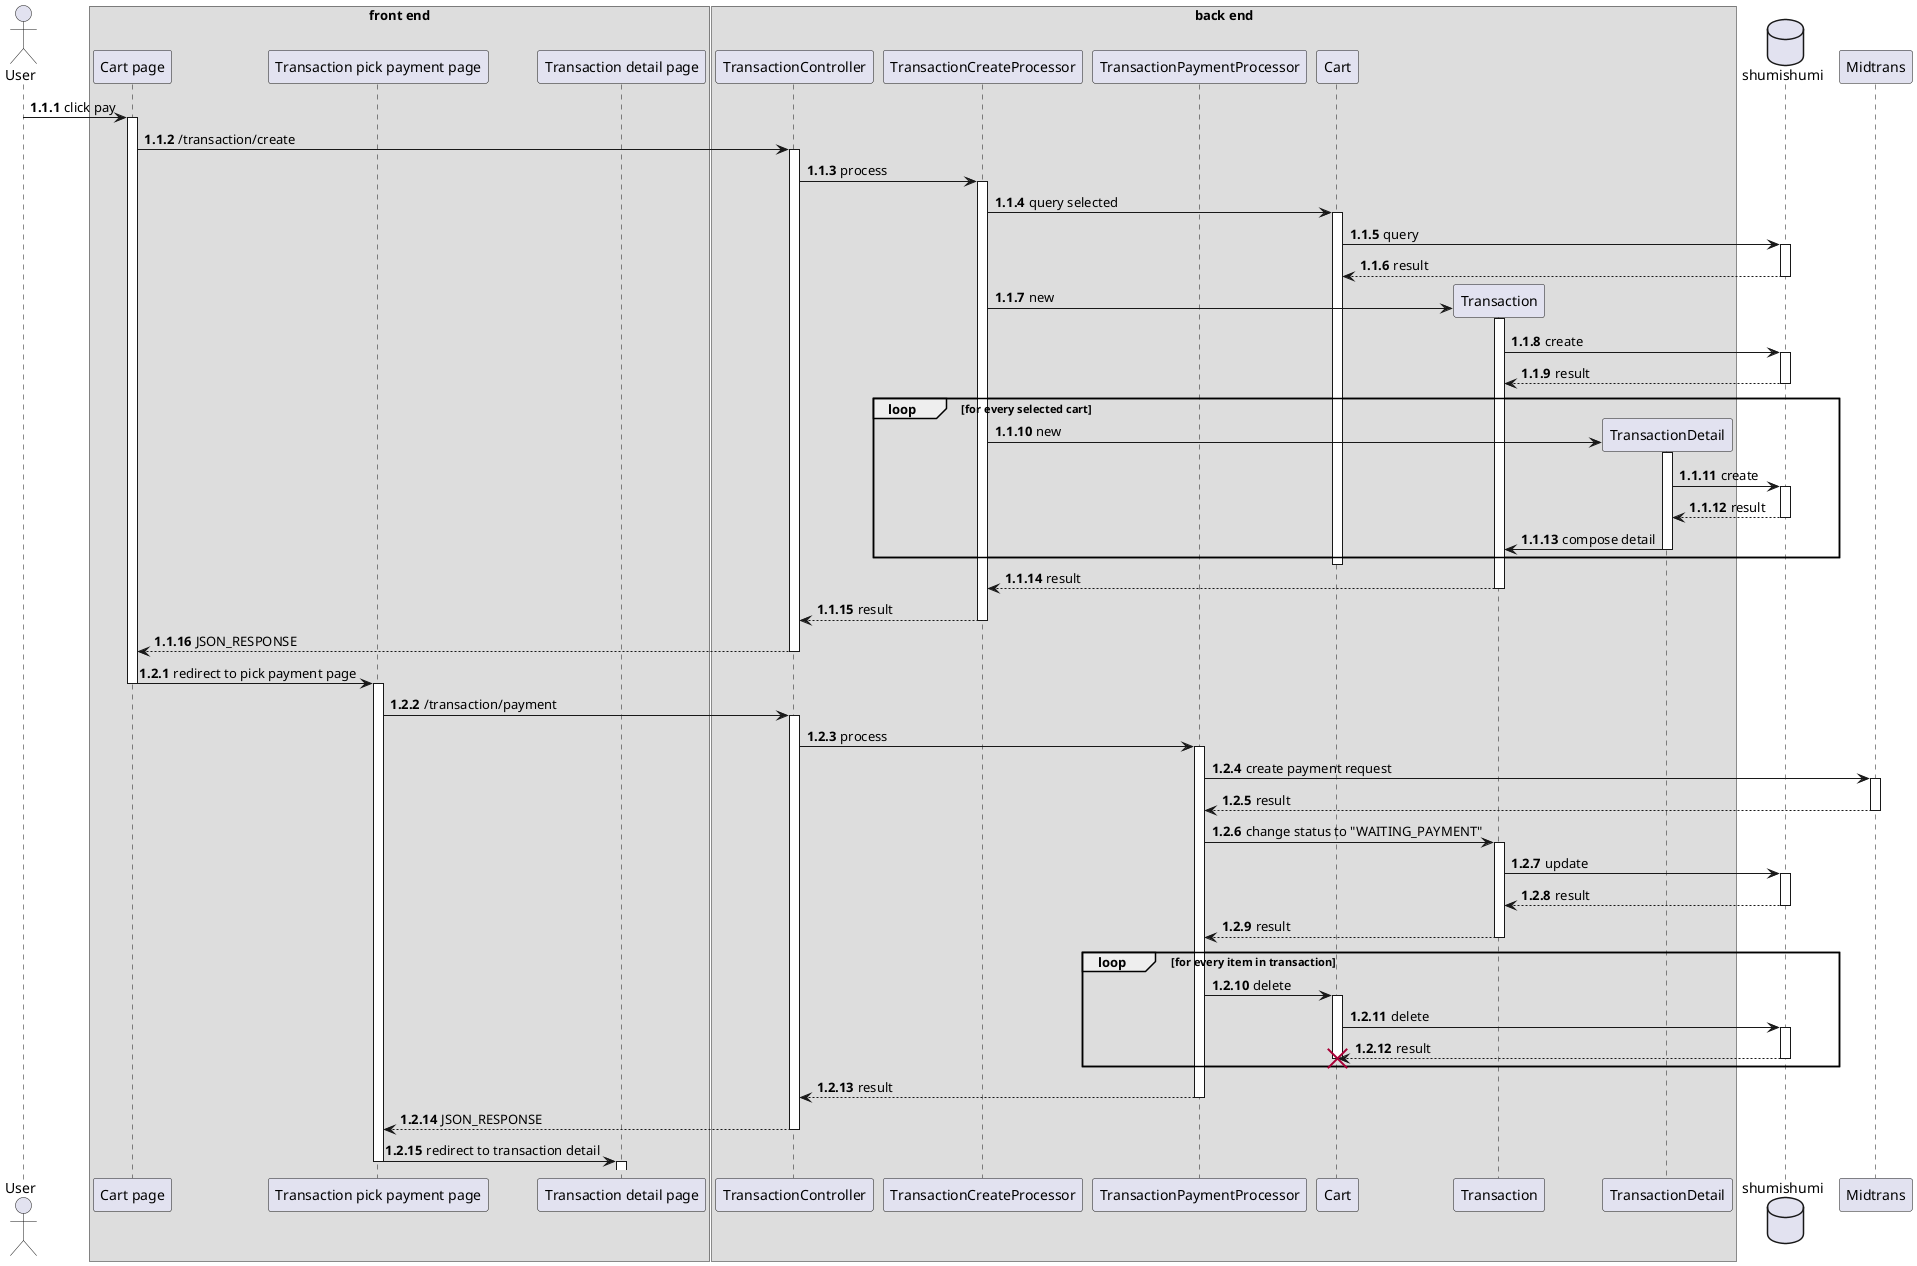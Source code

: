 @startuml create transaction
autonumber 1.1.1

actor User as u

box "front end"
participant "Cart page" as cart
participant "Transaction pick payment page" as trxpay
participant "Transaction detail page" as trxdetail
end box

box "back end"
participant "TransactionController" as trxc

participant "TransactionCreateProcessor" as trxcreate
participant "TransactionPaymentProcessor" as payproc

participant "Cart" as cm
participant "Transaction" as trxm
participant "TransactionDetail" as trxdm
end box

database shumishumi as db

participant Midtrans as mt

u -> cart++ : click pay
cart -> trxc++ : /transaction/create
trxc -> trxcreate++ : process

trxcreate -> cm++ : query selected
cm -> db++ : query
return result

create trxm
trxcreate -> trxm++ : new
trxm -> db++ : create
return result

loop for every selected cart
    create trxdm
    trxcreate -> trxdm++ : new
    trxdm -> db++ : create
    return result
    trxdm -> trxm --: compose detail
end

deactivate cm

trxm --> trxcreate --: result
return result
return JSON_RESPONSE

autonumber inc b
cart -> trxpay --++ : redirect to pick payment page
trxpay -> trxc++ : /transaction/payment
trxc -> payproc++ : process

payproc -> mt++ : create payment request
return result

payproc -> trxm++ : change status to "WAITING_PAYMENT"
trxm -> db++ : update
return result
return result

loop for every item in transaction
    payproc -> cm++ : delete
    cm -> db++ : delete
    return result
    deactivate cm
    destroy cm
end

return result
return JSON_RESPONSE

trxpay -> trxdetail --++ : redirect to transaction detail


@enduml